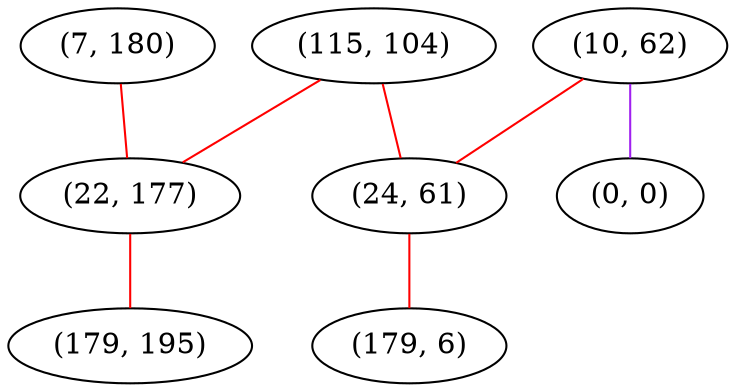 graph "" {
"(7, 180)";
"(115, 104)";
"(10, 62)";
"(24, 61)";
"(179, 6)";
"(22, 177)";
"(0, 0)";
"(179, 195)";
"(7, 180)" -- "(22, 177)"  [color=red, key=0, weight=1];
"(115, 104)" -- "(22, 177)"  [color=red, key=0, weight=1];
"(115, 104)" -- "(24, 61)"  [color=red, key=0, weight=1];
"(10, 62)" -- "(0, 0)"  [color=purple, key=0, weight=4];
"(10, 62)" -- "(24, 61)"  [color=red, key=0, weight=1];
"(24, 61)" -- "(179, 6)"  [color=red, key=0, weight=1];
"(22, 177)" -- "(179, 195)"  [color=red, key=0, weight=1];
}
